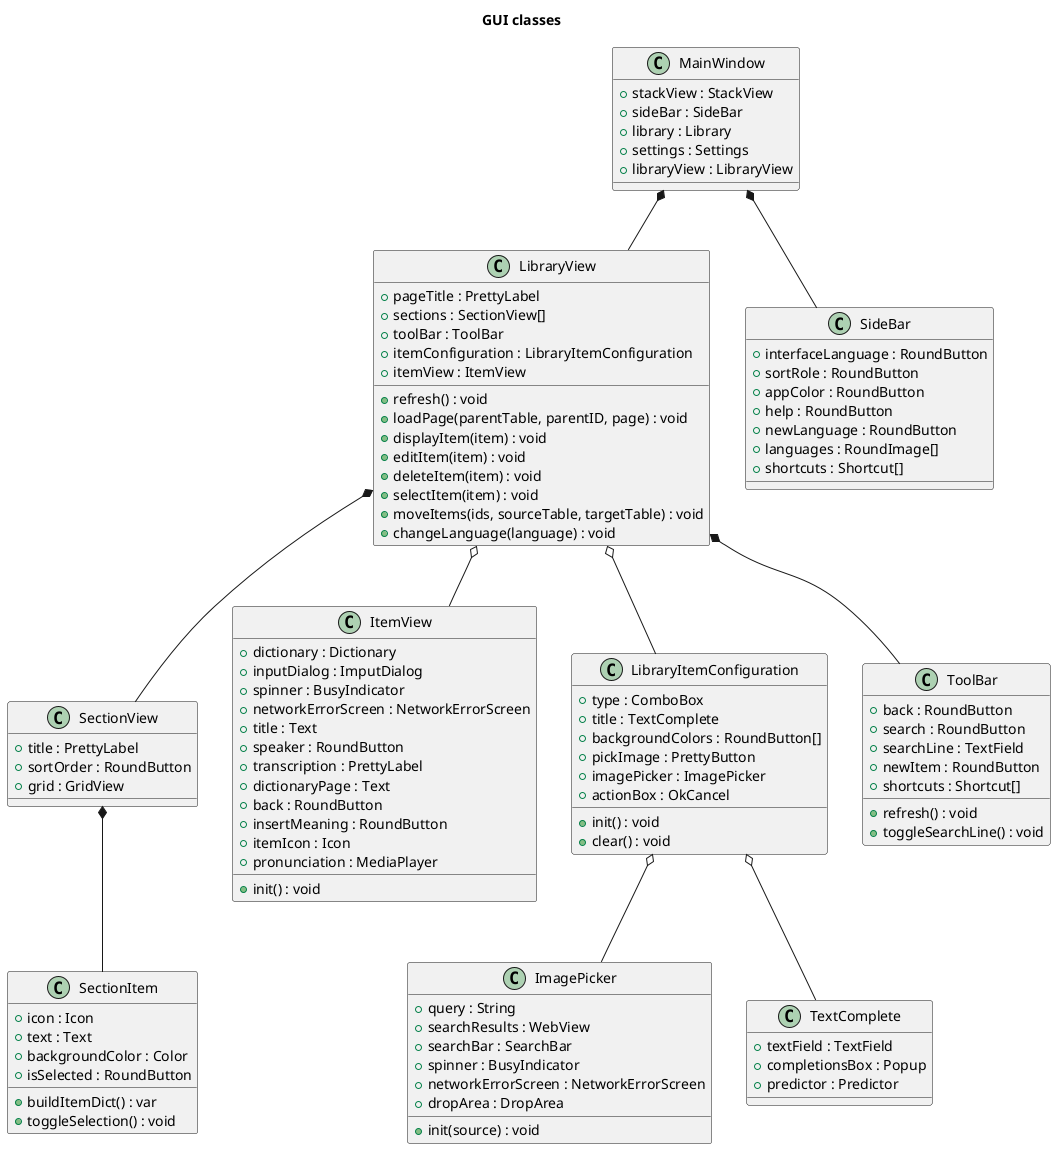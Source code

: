 @startuml

title GUI classes

class "MainWindow" as main {
  +stackView : StackView
  +sideBar : SideBar
  +library : Library
  +settings : Settings
  +libraryView : LibraryView
}

class "LibraryView" as libView {
  +pageTitle : PrettyLabel
  +sections : SectionView[]
  +toolBar : ToolBar
  +itemConfiguration : LibraryItemConfiguration
  +itemView : ItemView
  +refresh() : void
  +loadPage(parentTable, parentID, page) : void
  +displayItem(item) : void
  +editItem(item) : void
  +deleteItem(item) : void
  +selectItem(item) : void
  +moveItems(ids, sourceTable, targetTable) : void
  +changeLanguage(language) : void
}

class "SectionView" as sectionView {
  +title : PrettyLabel
  +sortOrder : RoundButton
  +grid : GridView
}

class "SectionItem" as sectionItem {
  +icon : Icon
  +text : Text
  +backgroundColor : Color
  +isSelected : RoundButton
  +buildItemDict() : var
  +toggleSelection() : void
}

class "ItemView" as itemView {
  +dictionary : Dictionary
  +inputDialog : ImputDialog
  +spinner : BusyIndicator
  +networkErrorScreen : NetworkErrorScreen
  +title : Text
  +speaker : RoundButton
  +transcription : PrettyLabel
  +dictionaryPage : Text
  +back : RoundButton
  +insertMeaning : RoundButton
  +itemIcon : Icon
  +pronunciation : MediaPlayer
  +init() : void
}

class "LibraryItemConfiguration" as itemConfig {
  +type : ComboBox
  +title : TextComplete
  +backgroundColors : RoundButton[]
  +pickImage : PrettyButton
  +imagePicker : ImagePicker
  +actionBox : OkCancel
  +init() : void
  +clear() : void
}

class "ImagePicker" as imagePicker {
  +query : String
  +searchResults : WebView
  +searchBar : SearchBar
  +spinner : BusyIndicator
  +networkErrorScreen : NetworkErrorScreen
  +dropArea : DropArea
  +init(source) : void
}

class "TextComplete" as textComplete {
  +textField : TextField
  +completionsBox : Popup
  +predictor : Predictor
}

class "SideBar" as sideBar {
  +interfaceLanguage : RoundButton
  +sortRole : RoundButton
  +appColor : RoundButton
  +help : RoundButton
  +newLanguage : RoundButton
  +languages : RoundImage[]
  +shortcuts : Shortcut[]
}

class "ToolBar" as toolBar {
  +back : RoundButton
  +search : RoundButton
  +searchLine : TextField
  +newItem : RoundButton
  +shortcuts : Shortcut[]
  +refresh() : void
  +toggleSearchLine() : void
}

main *-- sideBar
main *-- libView
libView *-- sectionView
libView *-- toolBar
libView o-- itemConfig
libView o-- itemView
sectionView *-- sectionItem
itemConfig o-- textComplete
itemConfig o-- imagePicker

@enduml
